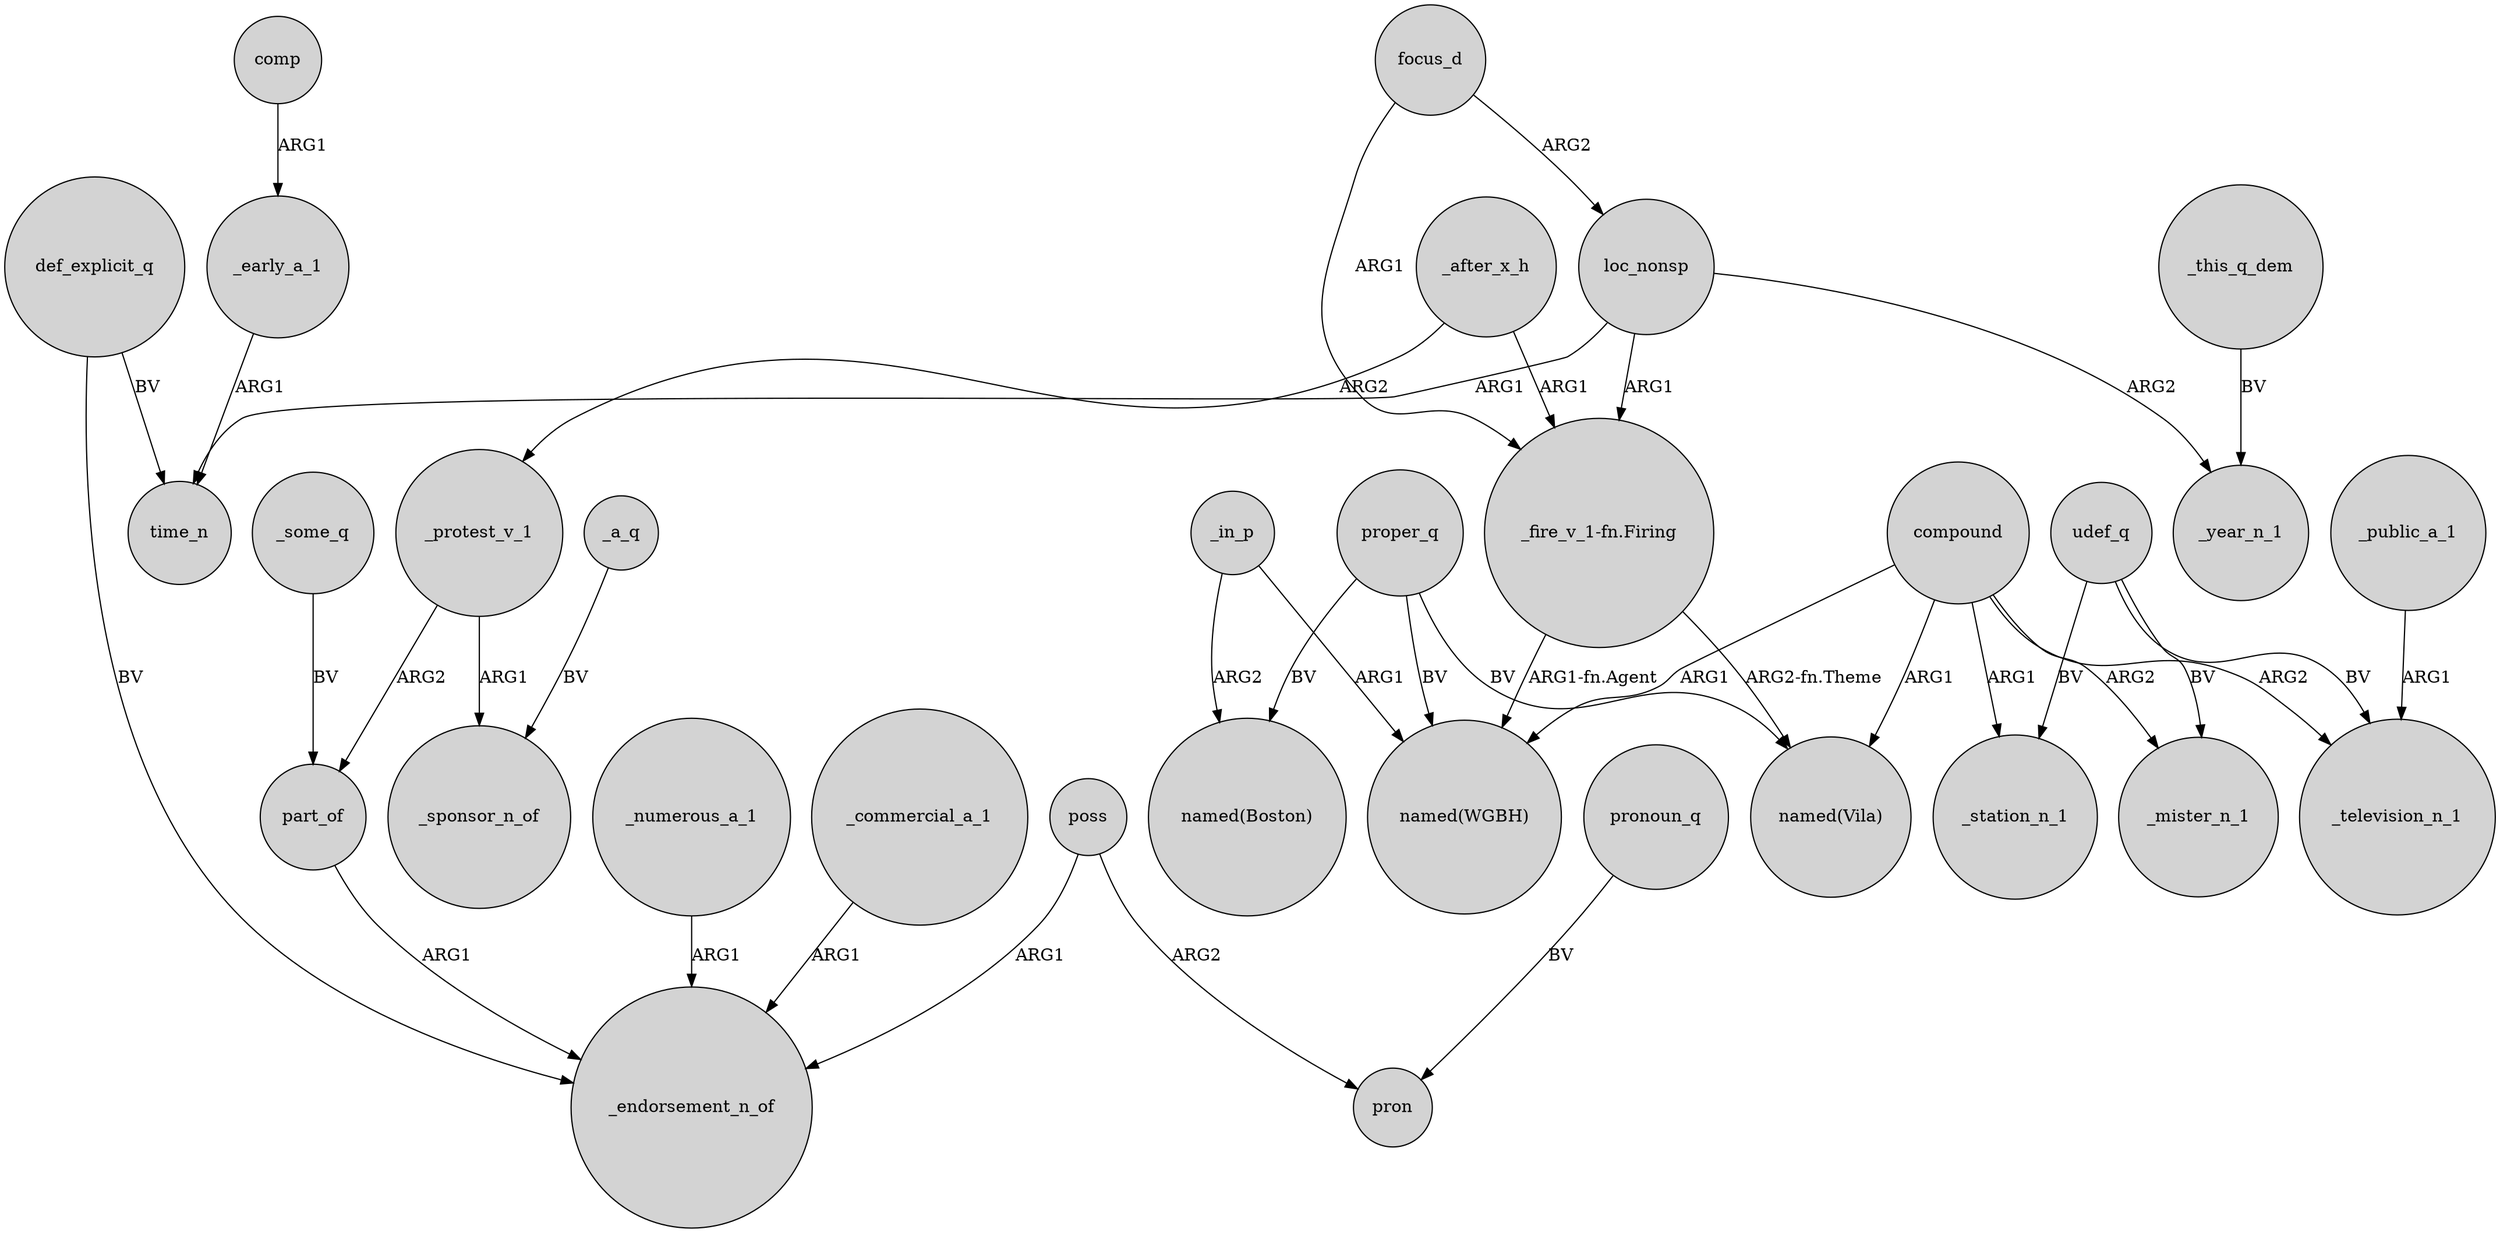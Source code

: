 digraph {
	node [shape=circle style=filled]
	_protest_v_1 -> part_of [label=ARG2]
	focus_d -> loc_nonsp [label=ARG2]
	proper_q -> "named(Boston)" [label=BV]
	_in_p -> "named(Boston)" [label=ARG2]
	udef_q -> _television_n_1 [label=BV]
	_after_x_h -> "_fire_v_1-fn.Firing" [label=ARG1]
	poss -> pron [label=ARG2]
	def_explicit_q -> time_n [label=BV]
	_numerous_a_1 -> _endorsement_n_of [label=ARG1]
	compound -> _mister_n_1 [label=ARG2]
	"_fire_v_1-fn.Firing" -> "named(WGBH)" [label="ARG1-fn.Agent"]
	_after_x_h -> _protest_v_1 [label=ARG2]
	compound -> "named(Vila)" [label=ARG1]
	udef_q -> _mister_n_1 [label=BV]
	_a_q -> _sponsor_n_of [label=BV]
	poss -> _endorsement_n_of [label=ARG1]
	loc_nonsp -> "_fire_v_1-fn.Firing" [label=ARG1]
	loc_nonsp -> time_n [label=ARG1]
	compound -> "named(WGBH)" [label=ARG1]
	_some_q -> part_of [label=BV]
	pronoun_q -> pron [label=BV]
	compound -> _station_n_1 [label=ARG1]
	focus_d -> "_fire_v_1-fn.Firing" [label=ARG1]
	proper_q -> "named(WGBH)" [label=BV]
	_public_a_1 -> _television_n_1 [label=ARG1]
	part_of -> _endorsement_n_of [label=ARG1]
	loc_nonsp -> _year_n_1 [label=ARG2]
	_early_a_1 -> time_n [label=ARG1]
	udef_q -> _station_n_1 [label=BV]
	proper_q -> "named(Vila)" [label=BV]
	"_fire_v_1-fn.Firing" -> "named(Vila)" [label="ARG2-fn.Theme"]
	def_explicit_q -> _endorsement_n_of [label=BV]
	_in_p -> "named(WGBH)" [label=ARG1]
	comp -> _early_a_1 [label=ARG1]
	_commercial_a_1 -> _endorsement_n_of [label=ARG1]
	_protest_v_1 -> _sponsor_n_of [label=ARG1]
	compound -> _television_n_1 [label=ARG2]
	_this_q_dem -> _year_n_1 [label=BV]
}
